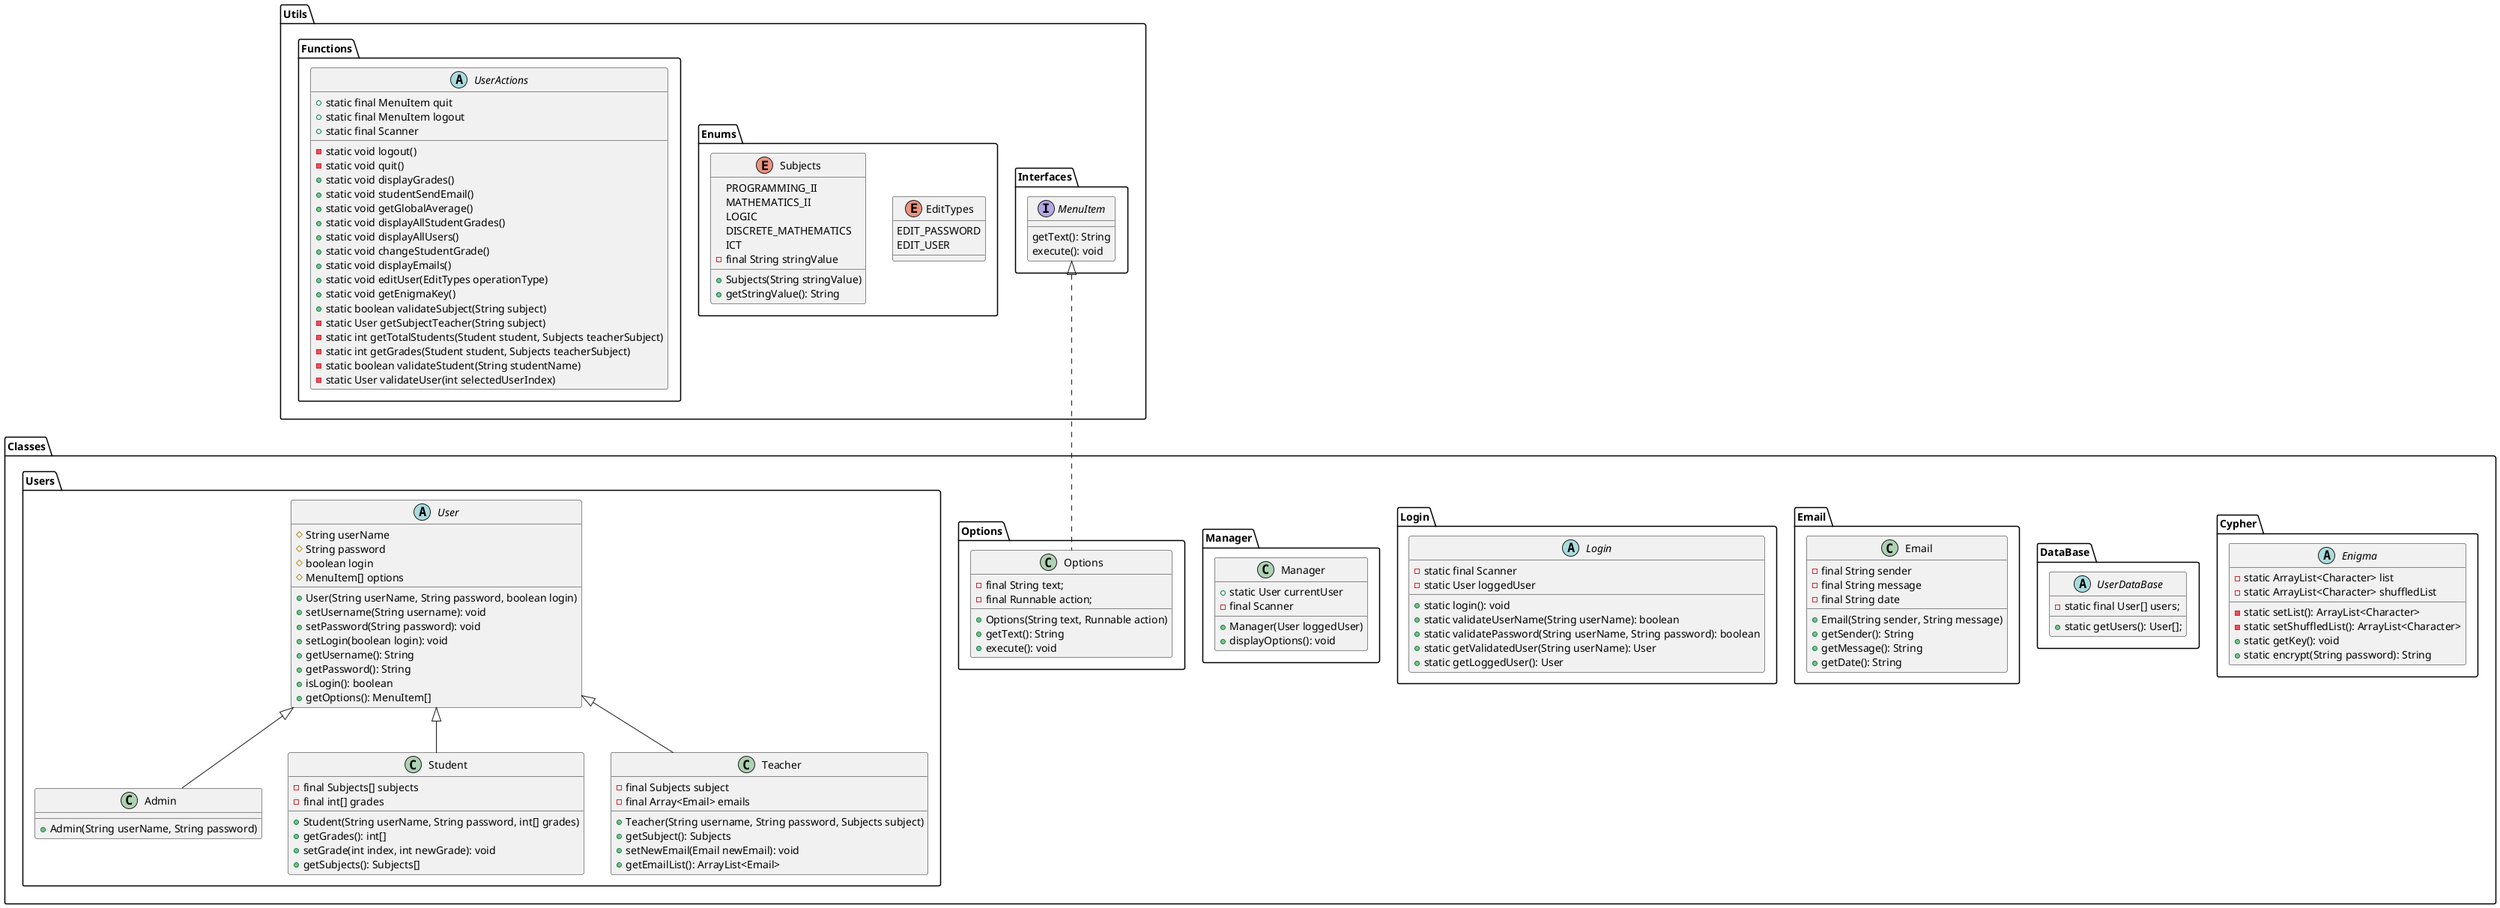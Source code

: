 @startuml
    package Classes {
        package Cypher {
            abstract class Enigma {
                -static ArrayList<Character> list
                -static ArrayList<Character> shuffledList
                -static setList(): ArrayList<Character>
                -static setShuffledList(): ArrayList<Character>
                +static getKey(): void
                +static encrypt(String password): String
            }
        }
        package DataBase {
            abstract class UserDataBase {
                -static final User[] users;
                +static getUsers(): User[];
            }
        }
        package Email {
            class Email {
                -final String sender
                -final String message
                -final String date
                +Email(String sender, String message)
                +getSender(): String
                +getMessage(): String
                +getDate(): String
            }
        }
        package Login {
            abstract class Login {
                -static final Scanner
                -static User loggedUser
                +static login(): void
                +static validateUserName(String userName): boolean
                +static validatePassword(String userName, String password): boolean
                +static getValidatedUser(String userName): User
                +static getLoggedUser(): User
            }
        }
        package Manager {
            class Manager {
                +static User currentUser
                -final Scanner
                +Manager(User loggedUser)
                +displayOptions(): void
            }
        }
        package Options {
            class Options implements .Utils.Interfaces.MenuItem {
                -final String text;
                -final Runnable action;
                +Options(String text, Runnable action)
                +getText(): String
                +execute(): void
            }
        }
        package Users {
            abstract class User {
                #String userName
                #String password
                #boolean login
                #MenuItem[] options
                +User(String userName, String password, boolean login)
                +setUsername(String username): void
                +setPassword(String password): void
                +setLogin(boolean login): void
                +getUsername(): String
                +getPassword(): String
                +isLogin(): boolean
                +getOptions(): MenuItem[]
            }
            class Admin extends User {
                +Admin(String userName, String password)
            }
            class Student extends User {
                -final Subjects[] subjects
                -final int[] grades
                +Student(String userName, String password, int[] grades)
                +getGrades(): int[]
                +setGrade(int index, int newGrade): void
                +getSubjects(): Subjects[]
            }
            class Teacher extends User {
                -final Subjects subject
                -final Array<Email> emails
                +Teacher(String username, String password, Subjects subject)
                +getSubject(): Subjects
                +setNewEmail(Email newEmail): void
                +getEmailList(): ArrayList<Email>
            }
        }
    }
    package Utils {
        package Enums {
            enum EditTypes {
                EDIT_PASSWORD
                EDIT_USER
            }
            enum Subjects {
                PROGRAMMING_II
                MATHEMATICS_II
                LOGIC
                DISCRETE_MATHEMATICS
                ICT
                -final String stringValue
                +Subjects(String stringValue)
                +getStringValue(): String
            }
        }
        package Functions {
            abstract class UserActions {
                +static final MenuItem quit
                +static final MenuItem logout
                +static final Scanner
                -static void logout()
                -static void quit()
                +static void displayGrades()
                +static void studentSendEmail()
                +static void getGlobalAverage()
                +static void displayAllStudentGrades()
                +static void displayAllUsers()
                +static void changeStudentGrade()
                +static void displayEmails()
                +static void editUser(EditTypes operationType)
                +static void getEnigmaKey()
                +static boolean validateSubject(String subject)
                -static User getSubjectTeacher(String subject)
                -static int getTotalStudents(Student student, Subjects teacherSubject)
                -static int getGrades(Student student, Subjects teacherSubject)
                -static boolean validateStudent(String studentName)
                -static User validateUser(int selectedUserIndex)
            }
        }
        package Interfaces {
            interface MenuItem {
                getText(): String
                execute(): void
            }
        }
    }

@enduml